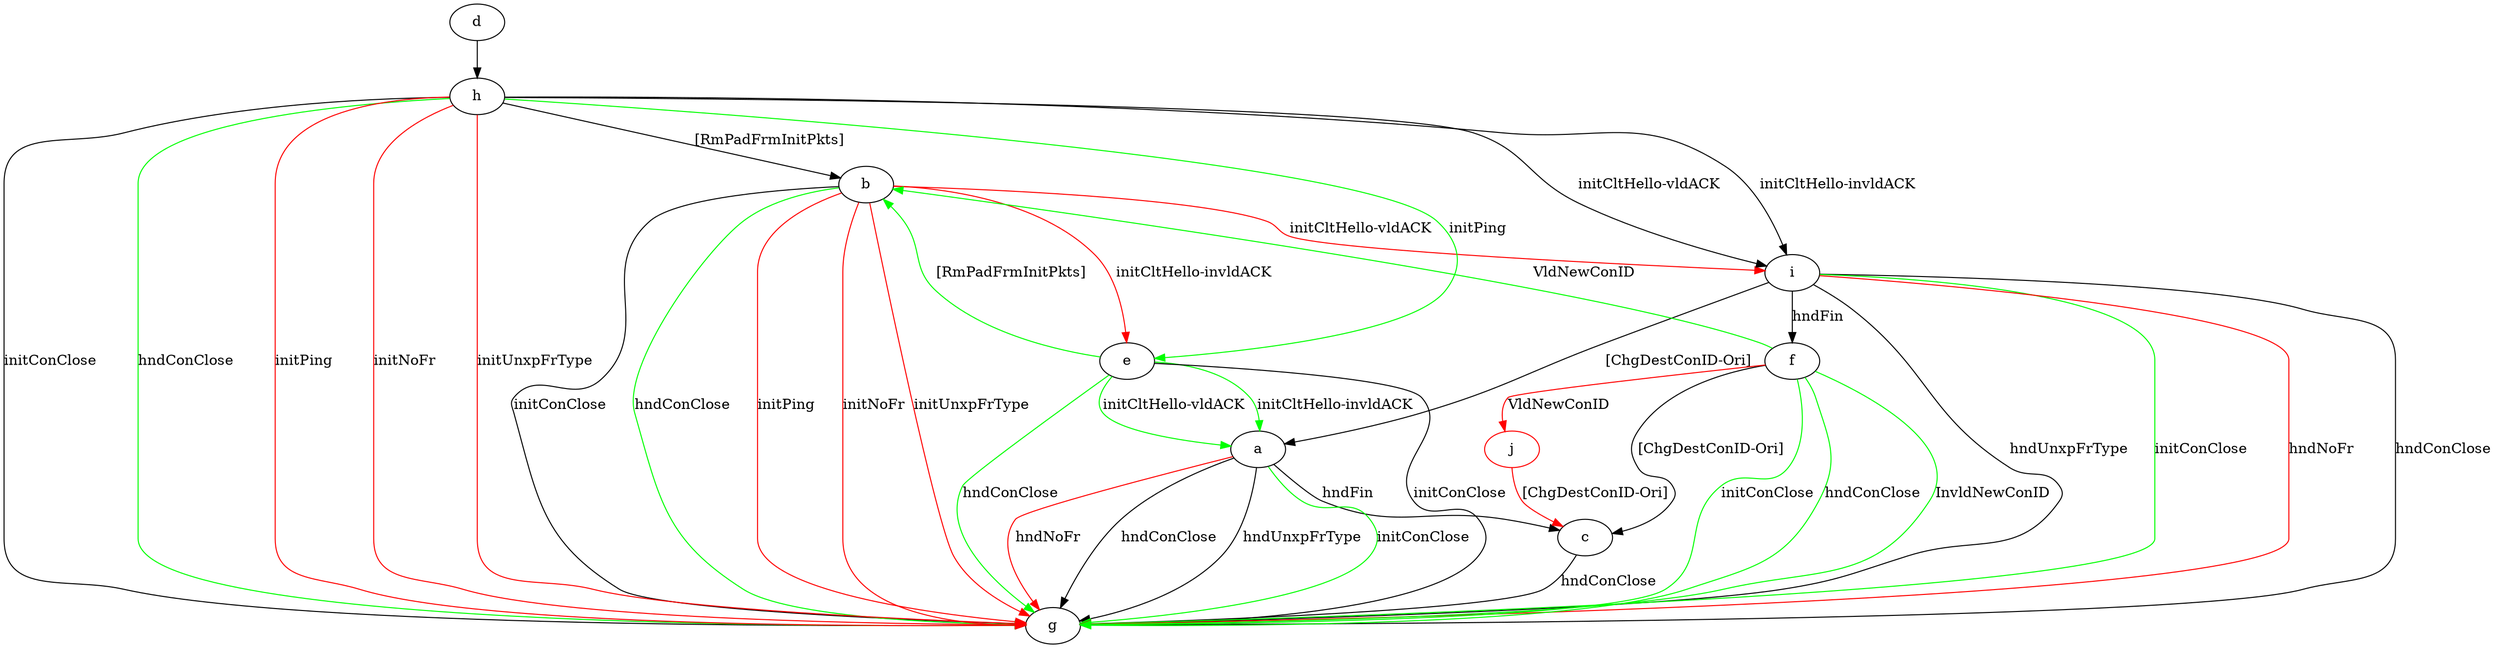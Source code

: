 digraph "" {
	a -> c	[key=0,
		label="hndFin "];
	a -> g	[key=0,
		label="hndConClose "];
	a -> g	[key=1,
		label="hndUnxpFrType "];
	a -> g	[key=2,
		color=green,
		label="initConClose "];
	a -> g	[key=3,
		color=red,
		label="hndNoFr "];
	b -> e	[key=0,
		color=red,
		label="initCltHello-invldACK "];
	b -> g	[key=0,
		label="initConClose "];
	b -> g	[key=1,
		color=green,
		label="hndConClose "];
	b -> g	[key=2,
		color=red,
		label="initPing "];
	b -> g	[key=3,
		color=red,
		label="initNoFr "];
	b -> g	[key=4,
		color=red,
		label="initUnxpFrType "];
	b -> i	[key=0,
		color=red,
		label="initCltHello-vldACK "];
	c -> g	[key=0,
		label="hndConClose "];
	d -> h	[key=0];
	e -> a	[key=0,
		color=green,
		label="initCltHello-vldACK "];
	e -> a	[key=1,
		color=green,
		label="initCltHello-invldACK "];
	e -> b	[key=0,
		color=green,
		label="[RmPadFrmInitPkts] "];
	e -> g	[key=0,
		label="initConClose "];
	e -> g	[key=1,
		color=green,
		label="hndConClose "];
	f -> b	[key=0,
		color=green,
		label="VldNewConID "];
	f -> c	[key=0,
		label="[ChgDestConID-Ori] "];
	f -> g	[key=0,
		color=green,
		label="initConClose "];
	f -> g	[key=1,
		color=green,
		label="hndConClose "];
	f -> g	[key=2,
		color=green,
		label="InvldNewConID "];
	j	[color=red];
	f -> j	[key=0,
		color=red,
		label="VldNewConID "];
	h -> b	[key=0,
		label="[RmPadFrmInitPkts] "];
	h -> e	[key=0,
		color=green,
		label="initPing "];
	h -> g	[key=0,
		label="initConClose "];
	h -> g	[key=1,
		color=green,
		label="hndConClose "];
	h -> g	[key=2,
		color=red,
		label="initPing "];
	h -> g	[key=3,
		color=red,
		label="initNoFr "];
	h -> g	[key=4,
		color=red,
		label="initUnxpFrType "];
	h -> i	[key=0,
		label="initCltHello-vldACK "];
	h -> i	[key=1,
		label="initCltHello-invldACK "];
	i -> a	[key=0,
		label="[ChgDestConID-Ori] "];
	i -> f	[key=0,
		label="hndFin "];
	i -> g	[key=0,
		label="hndConClose "];
	i -> g	[key=1,
		label="hndUnxpFrType "];
	i -> g	[key=2,
		color=green,
		label="initConClose "];
	i -> g	[key=3,
		color=red,
		label="hndNoFr "];
	j -> c	[key=0,
		color=red,
		label="[ChgDestConID-Ori] "];
}
